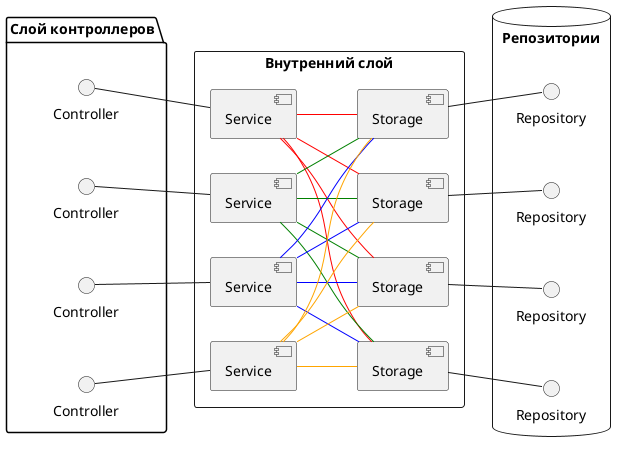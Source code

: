 @startuml

left to right direction

skinparam Pagging 100
package "Слой контроллеров" {
    interface "Controller" as ct1
    interface "Controller" as ct2
    interface "Controller" as ct3
    interface "Controller" as ct4
}

rectangle "Внутренний слой" {
    component "Service" as sv1
    component "Service" as sv2
    component "Service" as sv3
    component "Service" as sv4

    component "Storage" as st1
    component "Storage" as st2
    component "Storage" as st3
    component "Storage" as st4
}

database "Репозитории" {
    interface "Repository" as rp1
    interface "Repository" as rp2
    interface "Repository" as rp3
    interface "Repository" as rp4
}

ct1 -- sv1
ct2 -- sv2
ct3 -- sv3
ct4 -- sv4

sv1 -[#Red]- st1
sv1 -[#Red]- st2
sv1 -[#Red]- st3
sv1 -[#Red]- st4

sv2 -[#Green]- st1
sv2 -[#Green]- st2
sv2 -[#Green]- st3
sv2 -[#Green]- st4

sv3 -[#Blue]- st1
sv3 -[#Blue]- st2
sv3 -[#Blue]- st3
sv3 -[#Blue]- st4

sv4 -[#Orange]- st1
sv4 -[#Orange]- st2
sv4 -[#Orange]- st3
sv4 -[#Orange]- st4

st1 -- rp1
st2 -- rp2
st3 -- rp3
st4 -- rp4

@enduml
